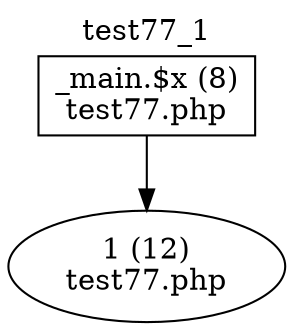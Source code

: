 digraph cfg {
  label="test77_1";
  labelloc=t;
  n1 [shape=box, label="_main.$x (8)\ntest77.php"];
  n2 [shape=ellipse, label="1 (12)\ntest77.php"];
  n1 -> n2;
}

